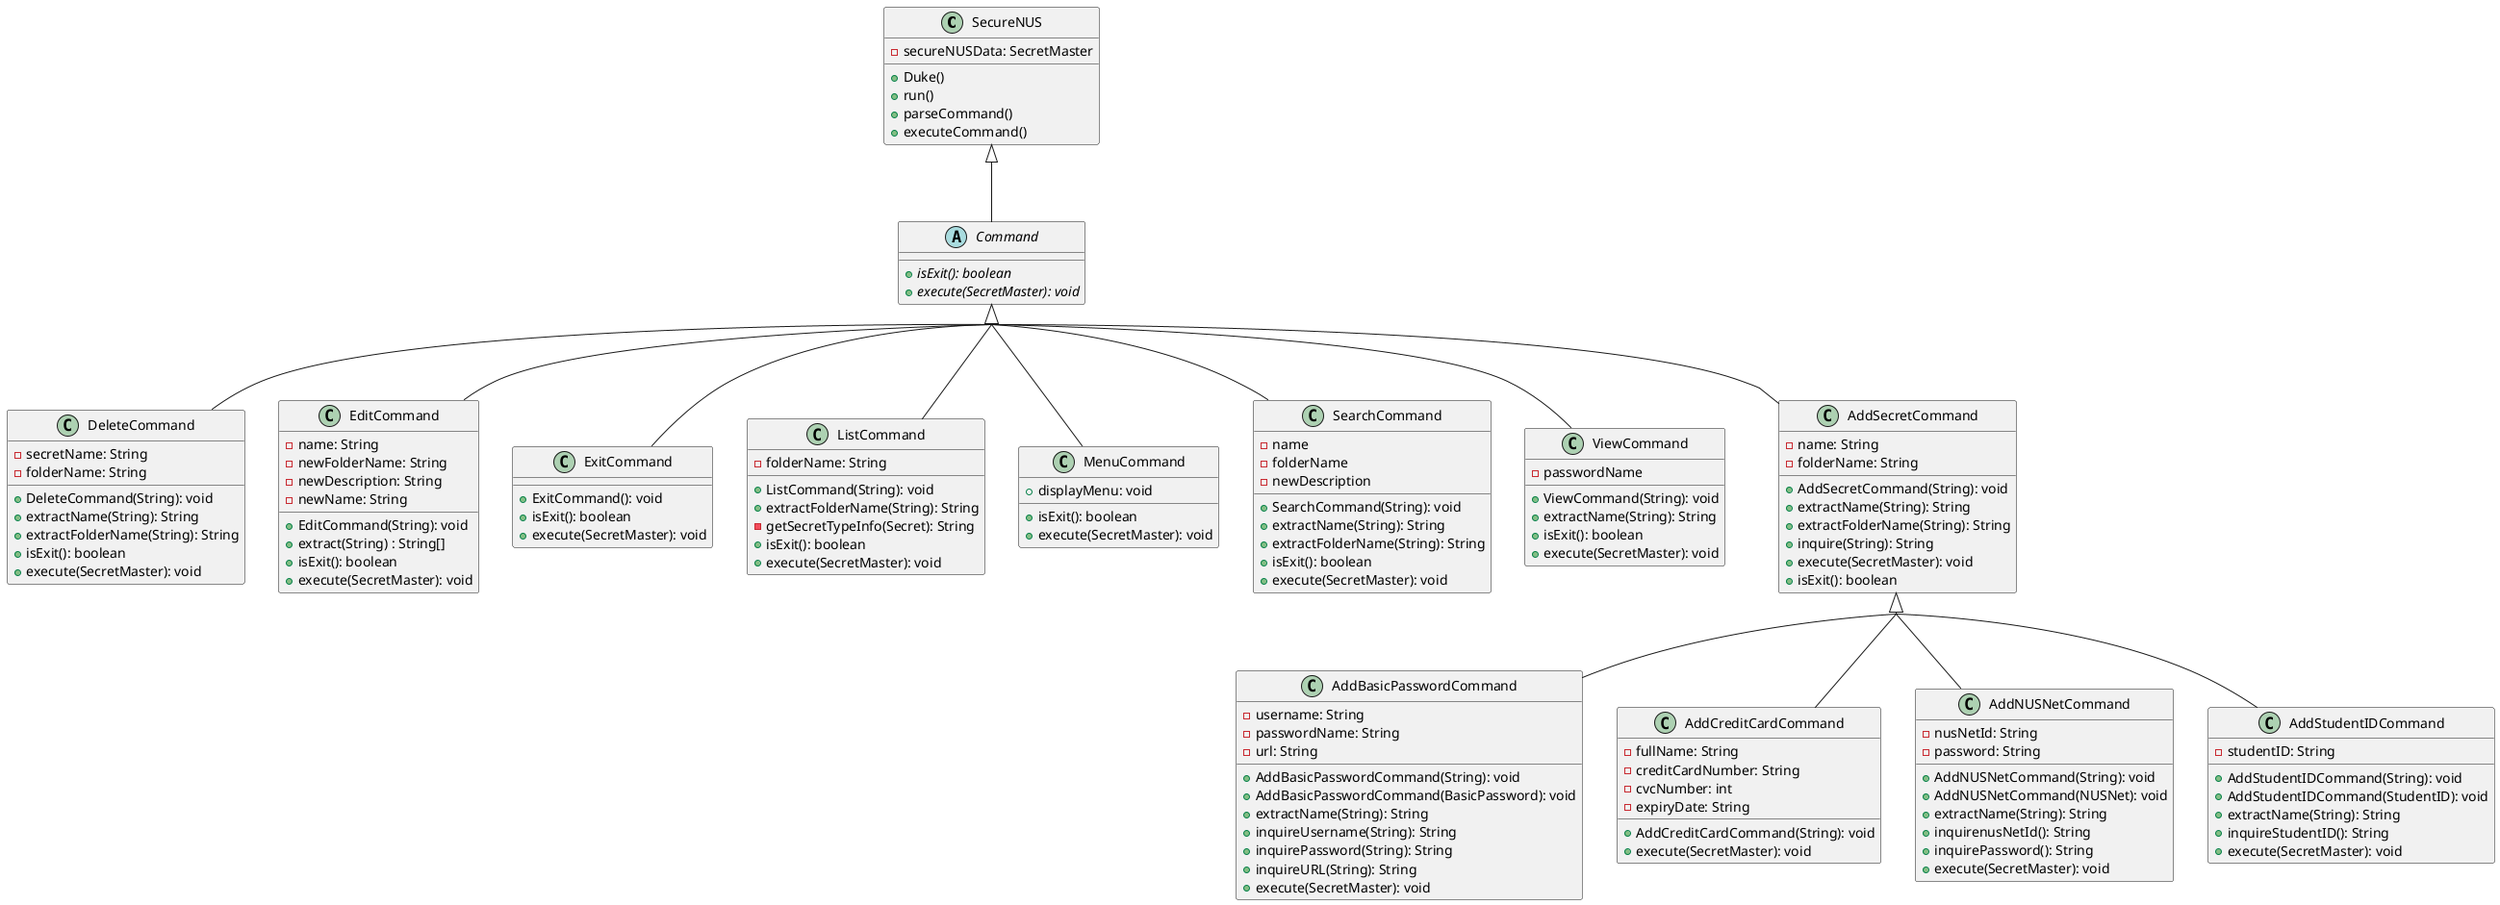 @startuml
'https://plantuml.com/class-diagram

class SecureNUS {
-secureNUSData: SecretMaster
+ Duke()
+ run()
+ parseCommand()
+ executeCommand()
}


skinparam groupInheritance 3
SecureNUS <|-- Command
Command <|-- DeleteCommand
Command <|-- EditCommand
Command <|-- ExitCommand
Command <|-- ListCommand
Command <|-- MenuCommand
Command <|-- SearchCommand
Command <|-- ViewCommand
Command <|-- AddSecretCommand
AddSecretCommand <|-- AddBasicPasswordCommand
AddSecretCommand <|-- AddCreditCardCommand
AddSecretCommand <|-- AddNUSNetCommand
AddSecretCommand <|-- AddStudentIDCommand

abstract class Command {
{abstract}+ isExit(): boolean
{abstract}+ execute(SecretMaster): void
}

class AddBasicPasswordCommand {
- username: String
- passwordName: String
- url: String
+ AddBasicPasswordCommand(String): void
+ AddBasicPasswordCommand(BasicPassword): void
+ extractName(String): String
+ inquireUsername(String): String
+ inquirePassword(String): String
+ inquireURL(String): String
+ execute(SecretMaster): void
}

class AddCreditCardCommand {
- fullName: String
- creditCardNumber: String
- cvcNumber: int
- expiryDate: String
+ AddCreditCardCommand(String): void
+ execute(SecretMaster): void
}

class AddNUSNetCommand {
- nusNetId: String
- password: String
+ AddNUSNetCommand(String): void
+ AddNUSNetCommand(NUSNet): void
+ extractName(String): String
+ inquirenusNetId(): String
+ inquirePassword(): String
+ execute(SecretMaster): void
}

class AddSecretCommand {
- name: String
- folderName: String
+ AddSecretCommand(String): void
+ extractName(String): String
+ extractFolderName(String): String
+ inquire(String): String
+ execute(SecretMaster): void
+ isExit(): boolean
}

class AddStudentIDCommand {
- studentID: String
+ AddStudentIDCommand(String): void
+ AddStudentIDCommand(StudentID): void
+ extractName(String): String
+ inquireStudentID(): String
+ execute(SecretMaster): void
}

class DeleteCommand {
- secretName: String
- folderName: String
+ DeleteCommand(String): void
+ extractName(String): String
+ extractFolderName(String): String
+ isExit(): boolean
+ execute(SecretMaster): void
}

class EditCommand {
- name: String
- newFolderName: String
- newDescription: String
- newName: String
+ EditCommand(String): void
+ extract(String) : String[]
+ isExit(): boolean
+ execute(SecretMaster): void
}

class ExitCommand {
+ ExitCommand(): void
+ isExit(): boolean
+ execute(SecretMaster): void
}

class ListCommand {
- folderName: String
+ ListCommand(String): void
+ extractFolderName(String): String
- getSecretTypeInfo(Secret): String
+ isExit(): boolean
+ execute(SecretMaster): void
}

class MenuCommand {
+ displayMenu: void
+ isExit(): boolean
+ execute(SecretMaster): void
}

class SearchCommand {
- name
- folderName
- newDescription
+ SearchCommand(String): void
+ extractName(String): String
+ extractFolderName(String): String
+ isExit(): boolean
+ execute(SecretMaster): void
}

class ViewCommand {
- passwordName
+ ViewCommand(String): void
+ extractName(String): String
+ isExit(): boolean
+ execute(SecretMaster): void
}
@enduml